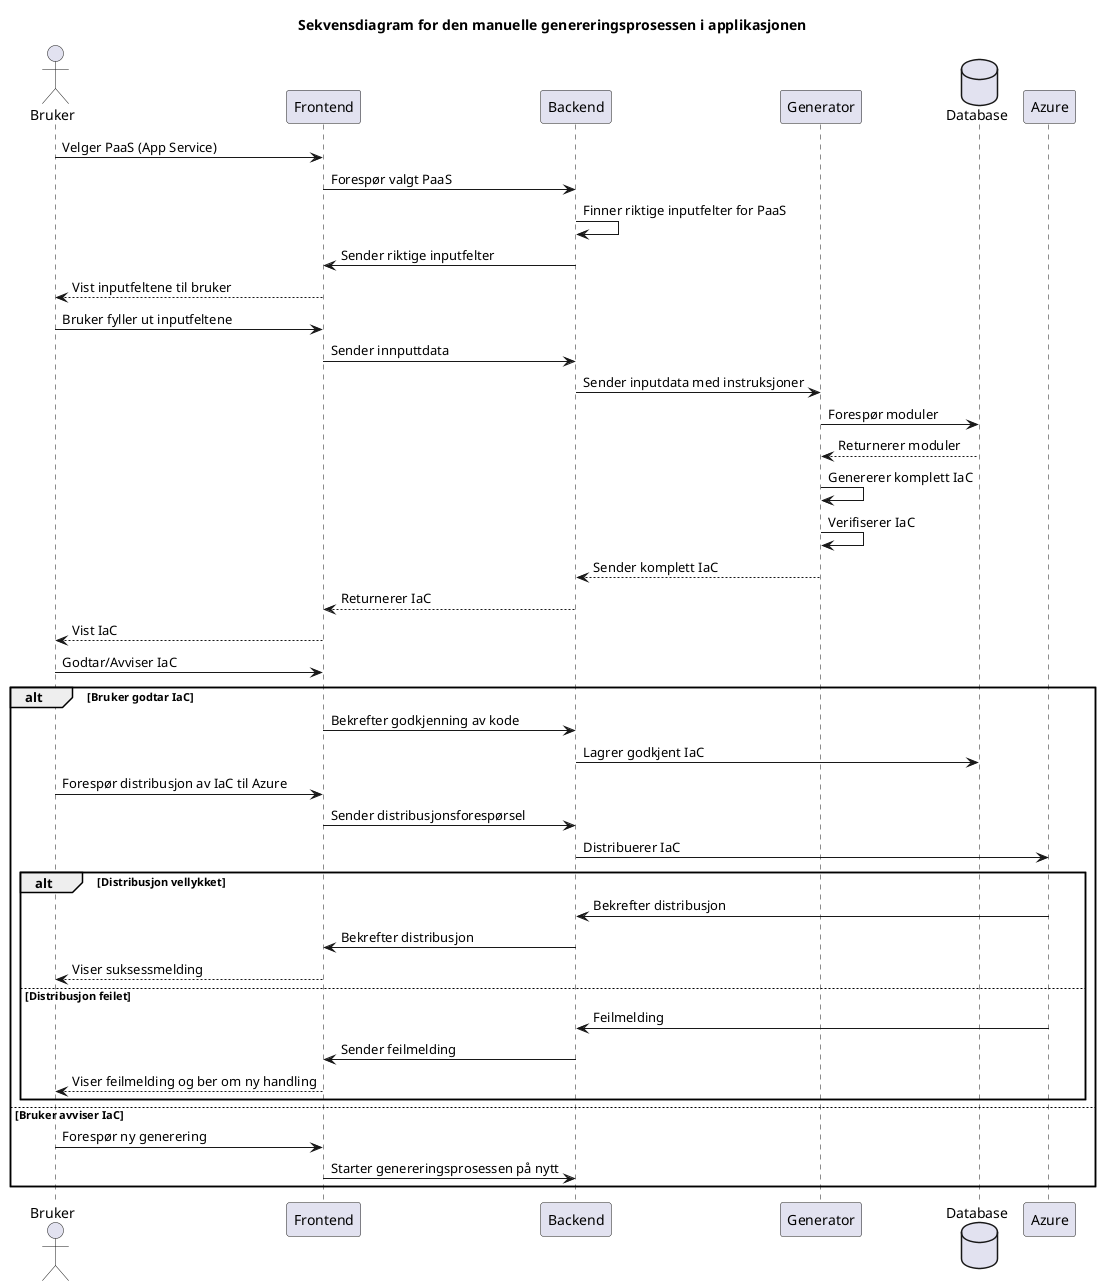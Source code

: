 @startuml
'https://plantuml.com/sequence-diagram

title Sekvensdiagram for den manuelle genereringsprosessen i applikasjonen

' Aktører '
actor           Bruker          as Bruker
participant     Frontend        as Frontend
participant     Backend         as Backend
participant     Generator       as Generator
database        Database        as Database
participant     Azure           as Azure

Bruker        ->      Frontend        :   Velger PaaS (App Service)
Frontend      ->      Backend         :   Forespør valgt PaaS
Backend       ->      Backend         :   Finner riktige inputfelter for PaaS
Backend       ->      Frontend        :   Sender riktige inputfelter
Frontend      -->     Bruker          :   Vist inputfeltene til bruker
Bruker        ->      Frontend        :   Bruker fyller ut inputfeltene
Frontend      ->      Backend         :   Sender innputtdata
Backend       ->      Generator       :   Sender inputdata med instruksjoner

Generator     ->      Database        :   Forespør moduler
Database      -->     Generator       :   Returnerer moduler
Generator     ->      Generator       :   Genererer komplett IaC
Generator     ->      Generator       :   Verifiserer IaC
Generator     -->     Backend         :   Sender komplett IaC

Backend       -->     Frontend        :   Returnerer IaC
Frontend      -->     Bruker          :   Vist IaC
Bruker        ->      Frontend        :   Godtar/Avviser IaC

alt Bruker godtar IaC
    Frontend    ->      Backend         :   Bekrefter godkjenning av kode
    Backend     ->      Database        :   Lagrer godkjent IaC
    Bruker      ->      Frontend        :   Forespør distribusjon av IaC til Azure
    Frontend    ->      Backend         :   Sender distribusjonsforespørsel
    Backend     ->      Azure           :   Distribuerer IaC

    alt Distribusjon vellykket
        Azure       ->      Backend         :   Bekrefter distribusjon
        Backend     ->      Frontend        :   Bekrefter distribusjon
        Frontend    -->     Bruker          :   Viser suksessmelding
    else Distribusjon feilet
        Azure       ->      Backend         :   Feilmelding
        Backend     ->      Frontend        :   Sender feilmelding
        Frontend    -->     Bruker          :   Viser feilmelding og ber om ny handling
    end
else Bruker avviser IaC
    Bruker      ->      Frontend        :   Forespør ny generering
    Frontend    ->      Backend         :   Starter genereringsprosessen på nytt
end

@enduml
